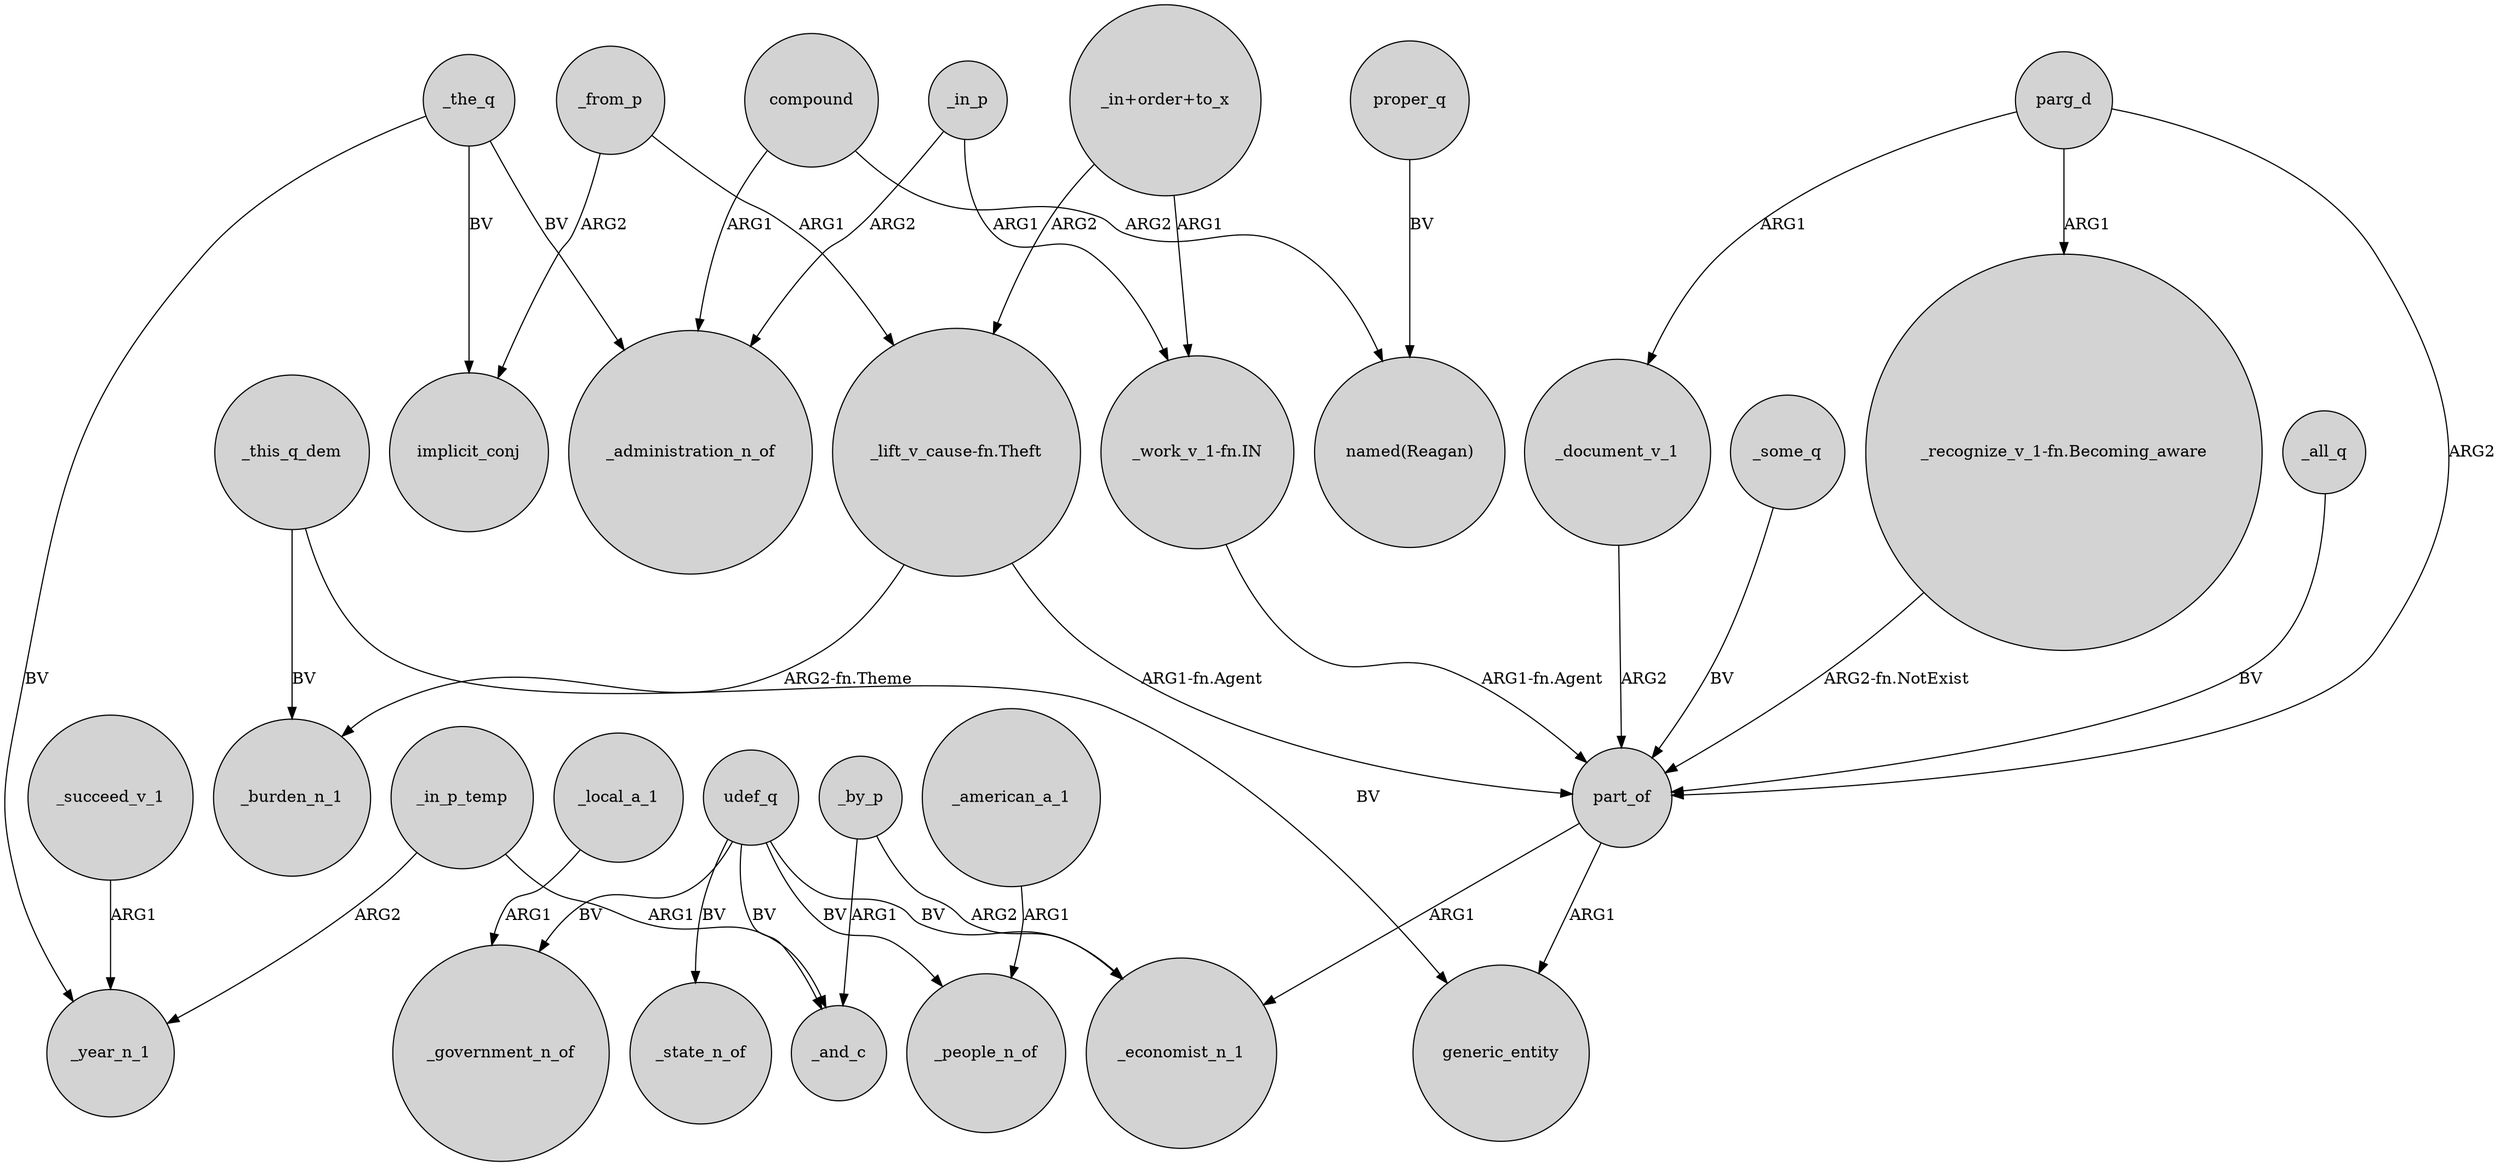 digraph {
	node [shape=circle style=filled]
	"_in+order+to_x" -> "_work_v_1-fn.IN" [label=ARG1]
	_all_q -> part_of [label=BV]
	"_in+order+to_x" -> "_lift_v_cause-fn.Theft" [label=ARG2]
	udef_q -> _government_n_of [label=BV]
	_in_p_temp -> _and_c [label=ARG1]
	"_lift_v_cause-fn.Theft" -> part_of [label="ARG1-fn.Agent"]
	_the_q -> implicit_conj [label=BV]
	udef_q -> _state_n_of [label=BV]
	compound -> _administration_n_of [label=ARG1]
	_american_a_1 -> _people_n_of [label=ARG1]
	"_work_v_1-fn.IN" -> part_of [label="ARG1-fn.Agent"]
	_document_v_1 -> part_of [label=ARG2]
	udef_q -> _economist_n_1 [label=BV]
	"_recognize_v_1-fn.Becoming_aware" -> part_of [label="ARG2-fn.NotExist"]
	_by_p -> _and_c [label=ARG1]
	part_of -> generic_entity [label=ARG1]
	_in_p -> _administration_n_of [label=ARG2]
	_some_q -> part_of [label=BV]
	_succeed_v_1 -> _year_n_1 [label=ARG1]
	_in_p_temp -> _year_n_1 [label=ARG2]
	_local_a_1 -> _government_n_of [label=ARG1]
	udef_q -> _people_n_of [label=BV]
	_this_q_dem -> generic_entity [label=BV]
	"_lift_v_cause-fn.Theft" -> _burden_n_1 [label="ARG2-fn.Theme"]
	_from_p -> implicit_conj [label=ARG2]
	parg_d -> "_recognize_v_1-fn.Becoming_aware" [label=ARG1]
	_the_q -> _year_n_1 [label=BV]
	proper_q -> "named(Reagan)" [label=BV]
	compound -> "named(Reagan)" [label=ARG2]
	_by_p -> _economist_n_1 [label=ARG2]
	_from_p -> "_lift_v_cause-fn.Theft" [label=ARG1]
	parg_d -> part_of [label=ARG2]
	part_of -> _economist_n_1 [label=ARG1]
	_in_p -> "_work_v_1-fn.IN" [label=ARG1]
	_the_q -> _administration_n_of [label=BV]
	parg_d -> _document_v_1 [label=ARG1]
	udef_q -> _and_c [label=BV]
	_this_q_dem -> _burden_n_1 [label=BV]
}
